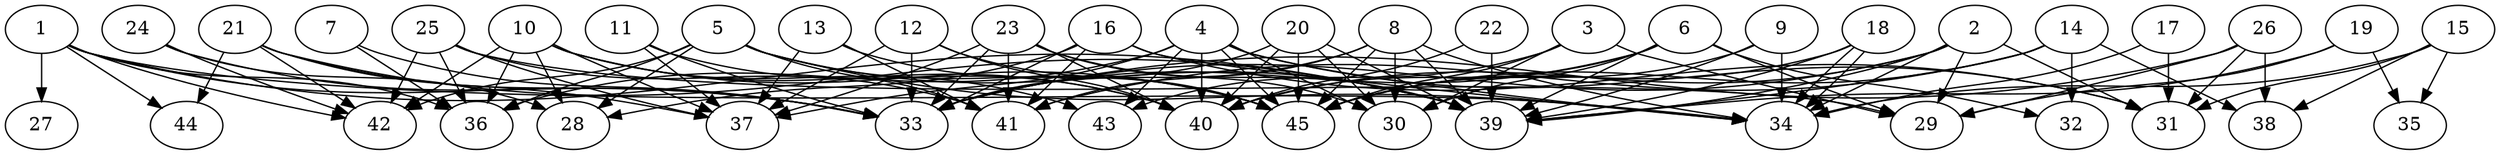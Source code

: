 // DAG automatically generated by daggen at Thu Oct  3 14:07:23 2019
// ./daggen --dot -n 45 --ccr 0.5 --fat 0.9 --regular 0.7 --density 0.5 --mindata 5242880 --maxdata 52428800 
digraph G {
  1 [size="47304704", alpha="0.12", expect_size="23652352"] 
  1 -> 27 [size ="23652352"]
  1 -> 33 [size ="23652352"]
  1 -> 34 [size ="23652352"]
  1 -> 36 [size ="23652352"]
  1 -> 39 [size ="23652352"]
  1 -> 42 [size ="23652352"]
  1 -> 44 [size ="23652352"]
  2 [size="18704384", alpha="0.00", expect_size="9352192"] 
  2 -> 29 [size ="9352192"]
  2 -> 31 [size ="9352192"]
  2 -> 33 [size ="9352192"]
  2 -> 34 [size ="9352192"]
  2 -> 39 [size ="9352192"]
  2 -> 40 [size ="9352192"]
  3 [size="85391360", alpha="0.03", expect_size="42695680"] 
  3 -> 29 [size ="42695680"]
  3 -> 30 [size ="42695680"]
  3 -> 43 [size ="42695680"]
  3 -> 45 [size ="42695680"]
  4 [size="20084736", alpha="0.05", expect_size="10042368"] 
  4 -> 30 [size ="10042368"]
  4 -> 31 [size ="10042368"]
  4 -> 34 [size ="10042368"]
  4 -> 36 [size ="10042368"]
  4 -> 37 [size ="10042368"]
  4 -> 40 [size ="10042368"]
  4 -> 43 [size ="10042368"]
  4 -> 45 [size ="10042368"]
  5 [size="22829056", alpha="0.05", expect_size="11414528"] 
  5 -> 28 [size ="11414528"]
  5 -> 34 [size ="11414528"]
  5 -> 36 [size ="11414528"]
  5 -> 39 [size ="11414528"]
  5 -> 41 [size ="11414528"]
  5 -> 42 [size ="11414528"]
  5 -> 45 [size ="11414528"]
  6 [size="81256448", alpha="0.01", expect_size="40628224"] 
  6 -> 29 [size ="40628224"]
  6 -> 30 [size ="40628224"]
  6 -> 32 [size ="40628224"]
  6 -> 33 [size ="40628224"]
  6 -> 39 [size ="40628224"]
  6 -> 40 [size ="40628224"]
  7 [size="103770112", alpha="0.03", expect_size="51885056"] 
  7 -> 33 [size ="51885056"]
  7 -> 36 [size ="51885056"]
  8 [size="24502272", alpha="0.15", expect_size="12251136"] 
  8 -> 30 [size ="12251136"]
  8 -> 33 [size ="12251136"]
  8 -> 34 [size ="12251136"]
  8 -> 39 [size ="12251136"]
  8 -> 41 [size ="12251136"]
  8 -> 45 [size ="12251136"]
  9 [size="54204416", alpha="0.00", expect_size="27102208"] 
  9 -> 34 [size ="27102208"]
  9 -> 39 [size ="27102208"]
  9 -> 45 [size ="27102208"]
  10 [size="30849024", alpha="0.06", expect_size="15424512"] 
  10 -> 28 [size ="15424512"]
  10 -> 36 [size ="15424512"]
  10 -> 37 [size ="15424512"]
  10 -> 40 [size ="15424512"]
  10 -> 42 [size ="15424512"]
  10 -> 43 [size ="15424512"]
  10 -> 45 [size ="15424512"]
  11 [size="61063168", alpha="0.17", expect_size="30531584"] 
  11 -> 33 [size ="30531584"]
  11 -> 37 [size ="30531584"]
  11 -> 40 [size ="30531584"]
  12 [size="24897536", alpha="0.06", expect_size="12448768"] 
  12 -> 33 [size ="12448768"]
  12 -> 37 [size ="12448768"]
  12 -> 40 [size ="12448768"]
  12 -> 45 [size ="12448768"]
  13 [size="26050560", alpha="0.11", expect_size="13025280"] 
  13 -> 37 [size ="13025280"]
  13 -> 41 [size ="13025280"]
  13 -> 45 [size ="13025280"]
  14 [size="41385984", alpha="0.05", expect_size="20692992"] 
  14 -> 32 [size ="20692992"]
  14 -> 38 [size ="20692992"]
  14 -> 39 [size ="20692992"]
  14 -> 41 [size ="20692992"]
  14 -> 45 [size ="20692992"]
  15 [size="63893504", alpha="0.04", expect_size="31946752"] 
  15 -> 31 [size ="31946752"]
  15 -> 34 [size ="31946752"]
  15 -> 35 [size ="31946752"]
  15 -> 38 [size ="31946752"]
  16 [size="87332864", alpha="0.05", expect_size="43666432"] 
  16 -> 28 [size ="43666432"]
  16 -> 31 [size ="43666432"]
  16 -> 33 [size ="43666432"]
  16 -> 34 [size ="43666432"]
  16 -> 41 [size ="43666432"]
  17 [size="93085696", alpha="0.13", expect_size="46542848"] 
  17 -> 31 [size ="46542848"]
  17 -> 34 [size ="46542848"]
  18 [size="11608064", alpha="0.15", expect_size="5804032"] 
  18 -> 34 [size ="5804032"]
  18 -> 34 [size ="5804032"]
  18 -> 39 [size ="5804032"]
  18 -> 45 [size ="5804032"]
  19 [size="80549888", alpha="0.13", expect_size="40274944"] 
  19 -> 29 [size ="40274944"]
  19 -> 35 [size ="40274944"]
  19 -> 39 [size ="40274944"]
  20 [size="81002496", alpha="0.03", expect_size="40501248"] 
  20 -> 30 [size ="40501248"]
  20 -> 33 [size ="40501248"]
  20 -> 39 [size ="40501248"]
  20 -> 40 [size ="40501248"]
  20 -> 45 [size ="40501248"]
  21 [size="15466496", alpha="0.01", expect_size="7733248"] 
  21 -> 33 [size ="7733248"]
  21 -> 37 [size ="7733248"]
  21 -> 39 [size ="7733248"]
  21 -> 42 [size ="7733248"]
  21 -> 44 [size ="7733248"]
  22 [size="94146560", alpha="0.00", expect_size="47073280"] 
  22 -> 39 [size ="47073280"]
  22 -> 40 [size ="47073280"]
  23 [size="27289600", alpha="0.16", expect_size="13644800"] 
  23 -> 30 [size ="13644800"]
  23 -> 33 [size ="13644800"]
  23 -> 37 [size ="13644800"]
  23 -> 39 [size ="13644800"]
  23 -> 40 [size ="13644800"]
  23 -> 41 [size ="13644800"]
  24 [size="78741504", alpha="0.14", expect_size="39370752"] 
  24 -> 28 [size ="39370752"]
  24 -> 33 [size ="39370752"]
  24 -> 42 [size ="39370752"]
  25 [size="104634368", alpha="0.14", expect_size="52317184"] 
  25 -> 29 [size ="52317184"]
  25 -> 36 [size ="52317184"]
  25 -> 37 [size ="52317184"]
  25 -> 41 [size ="52317184"]
  25 -> 42 [size ="52317184"]
  26 [size="29212672", alpha="0.09", expect_size="14606336"] 
  26 -> 29 [size ="14606336"]
  26 -> 31 [size ="14606336"]
  26 -> 33 [size ="14606336"]
  26 -> 38 [size ="14606336"]
  27 [size="53272576", alpha="0.04", expect_size="26636288"] 
  28 [size="20867072", alpha="0.02", expect_size="10433536"] 
  29 [size="91453440", alpha="0.09", expect_size="45726720"] 
  30 [size="57315328", alpha="0.01", expect_size="28657664"] 
  31 [size="70938624", alpha="0.03", expect_size="35469312"] 
  32 [size="74770432", alpha="0.08", expect_size="37385216"] 
  33 [size="77031424", alpha="0.17", expect_size="38515712"] 
  34 [size="58255360", alpha="0.12", expect_size="29127680"] 
  35 [size="28039168", alpha="0.18", expect_size="14019584"] 
  36 [size="93100032", alpha="0.01", expect_size="46550016"] 
  37 [size="41097216", alpha="0.01", expect_size="20548608"] 
  38 [size="59680768", alpha="0.02", expect_size="29840384"] 
  39 [size="68499456", alpha="0.17", expect_size="34249728"] 
  40 [size="16902144", alpha="0.07", expect_size="8451072"] 
  41 [size="19619840", alpha="0.19", expect_size="9809920"] 
  42 [size="32862208", alpha="0.08", expect_size="16431104"] 
  43 [size="71038976", alpha="0.00", expect_size="35519488"] 
  44 [size="55347200", alpha="0.07", expect_size="27673600"] 
  45 [size="16689152", alpha="0.14", expect_size="8344576"] 
}
